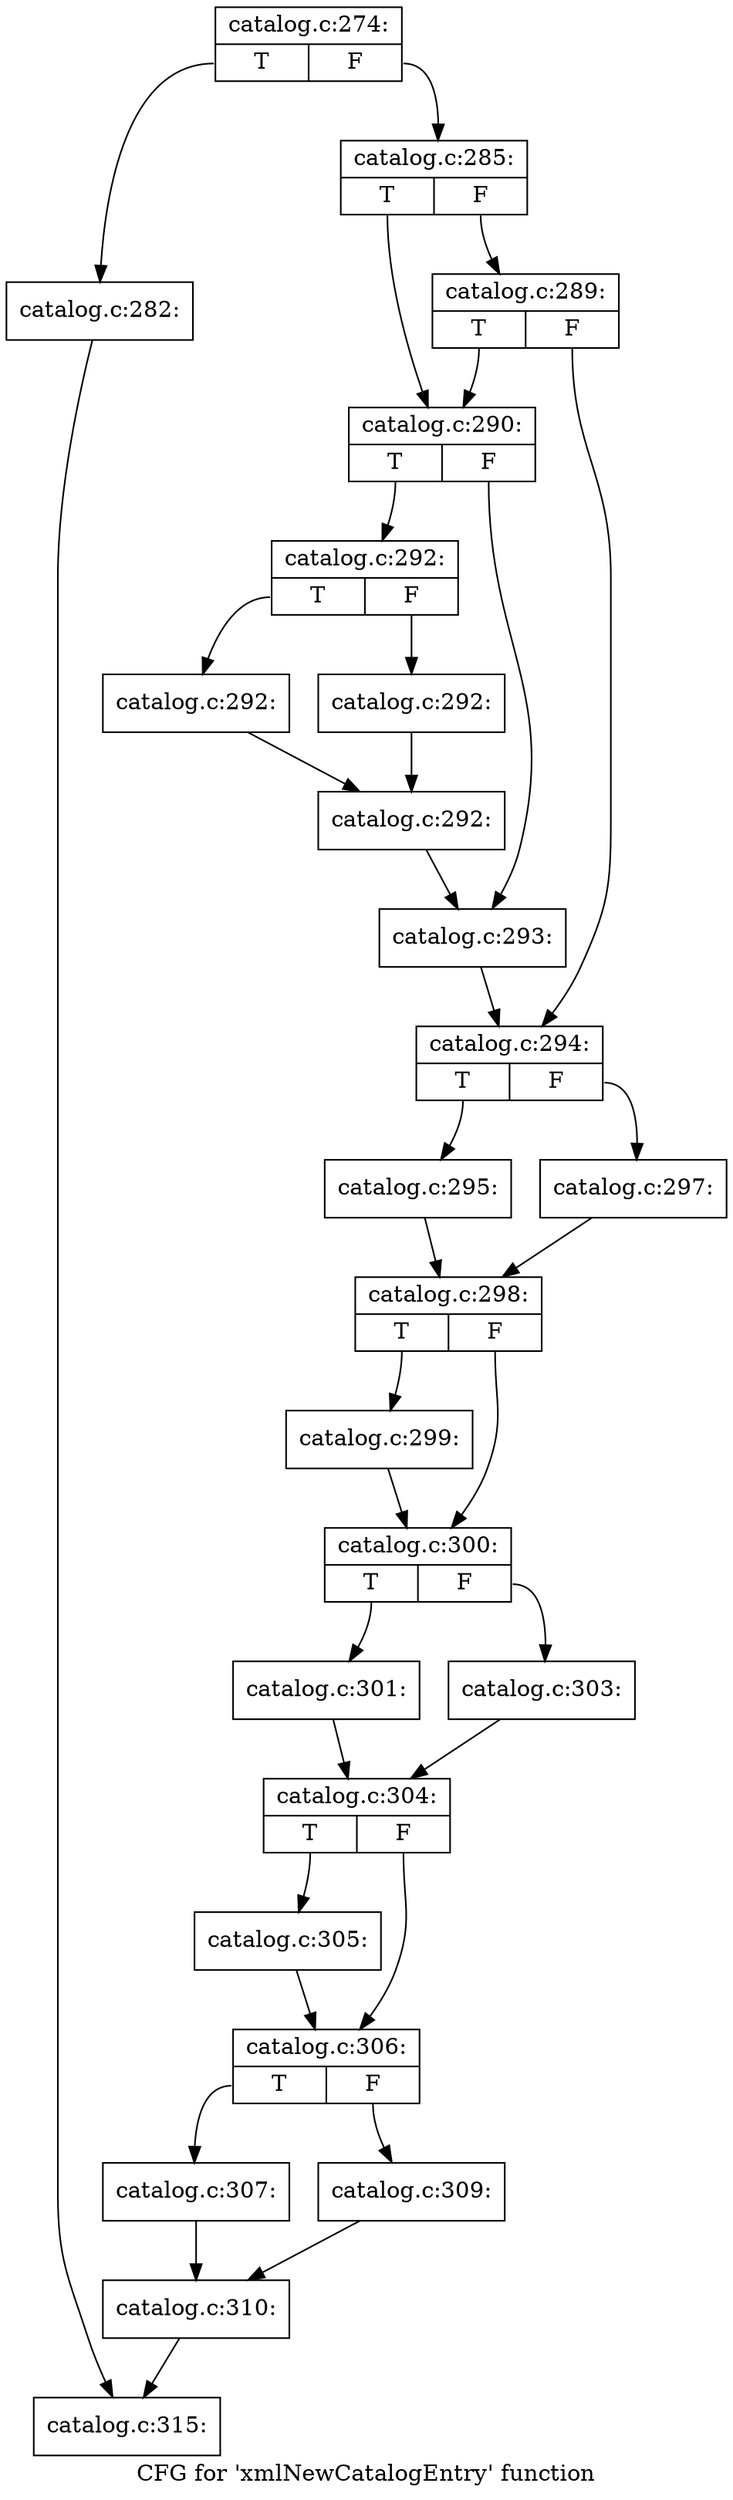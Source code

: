 digraph "CFG for 'xmlNewCatalogEntry' function" {
	label="CFG for 'xmlNewCatalogEntry' function";

	Node0x39df140 [shape=record,label="{catalog.c:274:|{<s0>T|<s1>F}}"];
	Node0x39df140:s0 -> Node0x39e8460;
	Node0x39df140:s1 -> Node0x39e84b0;
	Node0x39e8460 [shape=record,label="{catalog.c:282:}"];
	Node0x39e8460 -> Node0x39b0a10;
	Node0x39e84b0 [shape=record,label="{catalog.c:285:|{<s0>T|<s1>F}}"];
	Node0x39e84b0:s0 -> Node0x39e95b0;
	Node0x39e84b0:s1 -> Node0x39e9650;
	Node0x39e9650 [shape=record,label="{catalog.c:289:|{<s0>T|<s1>F}}"];
	Node0x39e9650:s0 -> Node0x39e95b0;
	Node0x39e9650:s1 -> Node0x39e9600;
	Node0x39e95b0 [shape=record,label="{catalog.c:290:|{<s0>T|<s1>F}}"];
	Node0x39e95b0:s0 -> Node0x39e9e10;
	Node0x39e95b0:s1 -> Node0x39e9e60;
	Node0x39e9e10 [shape=record,label="{catalog.c:292:|{<s0>T|<s1>F}}"];
	Node0x39e9e10:s0 -> Node0x39ea1d0;
	Node0x39e9e10:s1 -> Node0x39ea220;
	Node0x39ea1d0 [shape=record,label="{catalog.c:292:}"];
	Node0x39ea1d0 -> Node0x39ea270;
	Node0x39ea220 [shape=record,label="{catalog.c:292:}"];
	Node0x39ea220 -> Node0x39ea270;
	Node0x39ea270 [shape=record,label="{catalog.c:292:}"];
	Node0x39ea270 -> Node0x39e9e60;
	Node0x39e9e60 [shape=record,label="{catalog.c:293:}"];
	Node0x39e9e60 -> Node0x39e9600;
	Node0x39e9600 [shape=record,label="{catalog.c:294:|{<s0>T|<s1>F}}"];
	Node0x39e9600:s0 -> Node0x39ea9f0;
	Node0x39e9600:s1 -> Node0x39eaa90;
	Node0x39ea9f0 [shape=record,label="{catalog.c:295:}"];
	Node0x39ea9f0 -> Node0x39eaa40;
	Node0x39eaa90 [shape=record,label="{catalog.c:297:}"];
	Node0x39eaa90 -> Node0x39eaa40;
	Node0x39eaa40 [shape=record,label="{catalog.c:298:|{<s0>T|<s1>F}}"];
	Node0x39eaa40:s0 -> Node0x39eb410;
	Node0x39eaa40:s1 -> Node0x39eb460;
	Node0x39eb410 [shape=record,label="{catalog.c:299:}"];
	Node0x39eb410 -> Node0x39eb460;
	Node0x39eb460 [shape=record,label="{catalog.c:300:|{<s0>T|<s1>F}}"];
	Node0x39eb460:s0 -> Node0x39eb990;
	Node0x39eb460:s1 -> Node0x39eba30;
	Node0x39eb990 [shape=record,label="{catalog.c:301:}"];
	Node0x39eb990 -> Node0x39eb9e0;
	Node0x39eba30 [shape=record,label="{catalog.c:303:}"];
	Node0x39eba30 -> Node0x39eb9e0;
	Node0x39eb9e0 [shape=record,label="{catalog.c:304:|{<s0>T|<s1>F}}"];
	Node0x39eb9e0:s0 -> Node0x39ec3b0;
	Node0x39eb9e0:s1 -> Node0x39ec400;
	Node0x39ec3b0 [shape=record,label="{catalog.c:305:}"];
	Node0x39ec3b0 -> Node0x39ec400;
	Node0x39ec400 [shape=record,label="{catalog.c:306:|{<s0>T|<s1>F}}"];
	Node0x39ec400:s0 -> Node0x39ec8f0;
	Node0x39ec400:s1 -> Node0x39ec990;
	Node0x39ec8f0 [shape=record,label="{catalog.c:307:}"];
	Node0x39ec8f0 -> Node0x39ec940;
	Node0x39ec990 [shape=record,label="{catalog.c:309:}"];
	Node0x39ec990 -> Node0x39ec940;
	Node0x39ec940 [shape=record,label="{catalog.c:310:}"];
	Node0x39ec940 -> Node0x39b0a10;
	Node0x39b0a10 [shape=record,label="{catalog.c:315:}"];
}
